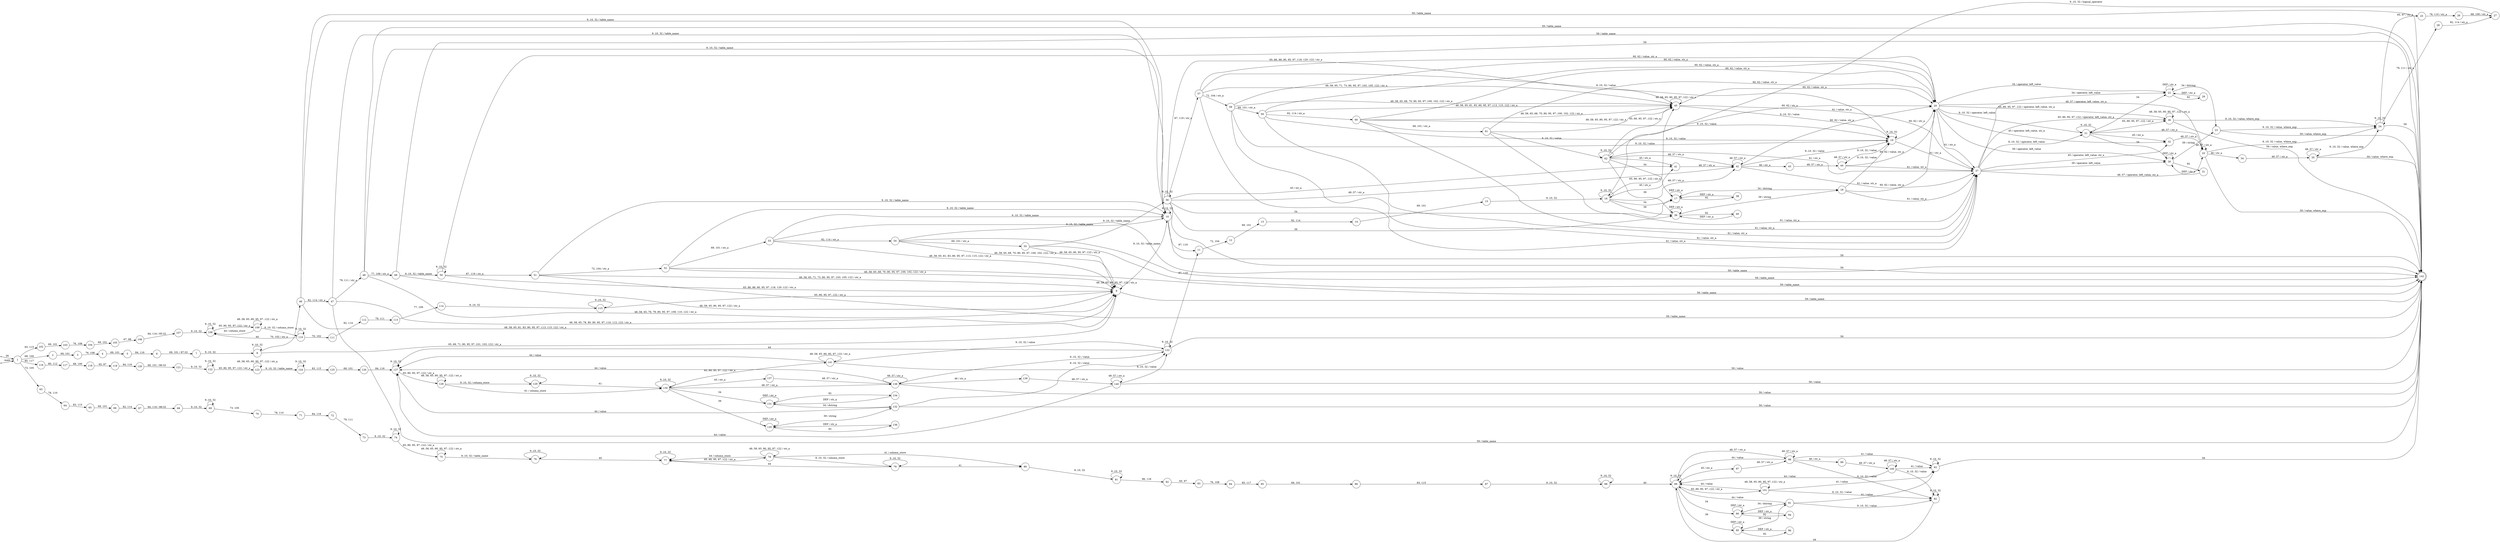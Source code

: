 digraph ragel {
	rankdir=LR;
	node [ shape = point ];
	ENTRY;
	en_1;
	node [ shape = circle, height = 0.2 ];
	node [ fixedsize = true, height = 0.65, shape = doublecircle ];
	142;
	node [ shape = circle ];
	1 -> 2 [ label = "68, 100" ];
	1 -> 63 [ label = "73, 105" ];
	1 -> 102 [ label = "83, 115" ];
	1 -> 116 [ label = "85, 117" ];
	2 -> 3 [ label = "69, 101" ];
	3 -> 4 [ label = "76, 108" ];
	4 -> 5 [ label = "69, 101" ];
	5 -> 6 [ label = "84, 116" ];
	6 -> 7 [ label = "69, 101 / 87:32" ];
	7 -> 8 [ label = "9..10, 32" ];
	8 -> 8 [ label = "9..10, 32" ];
	8 -> 9 [ label = "65..69, 71..90, 95, 97..101, 103..122 / str_a" ];
	8 -> 46 [ label = "70, 102 / str_a" ];
	9 -> 10 [ label = "9..10, 32 / table_name" ];
	9 -> 9 [ label = "48..58, 65..90, 95, 97..122 / str_a" ];
	9 -> 142 [ label = "59 / table_name" ];
	10 -> 10 [ label = "9..10, 32" ];
	10 -> 142 [ label = "59" ];
	10 -> 11 [ label = "87, 119" ];
	11 -> 12 [ label = "72, 104" ];
	12 -> 13 [ label = "69, 101" ];
	13 -> 14 [ label = "82, 114" ];
	14 -> 15 [ label = "69, 101" ];
	15 -> 16 [ label = "9..10, 32" ];
	16 -> 16 [ label = "9..10, 32" ];
	16 -> 17 [ label = "34" ];
	16 -> 39 [ label = "39" ];
	16 -> 41 [ label = "45 / str_a" ];
	16 -> 42 [ label = "48..57 / str_a" ];
	16 -> 45 [ label = "65..90, 95, 97..122 / str_a" ];
	17 -> 18 [ label = "34 / dstring" ];
	17 -> 38 [ label = "92" ];
	17 -> 17 [ label = "DEF / str_a" ];
	18 -> 19 [ label = "9..10, 32 / value" ];
	18 -> 20 [ label = "60, 62 / value, str_a" ];
	18 -> 37 [ label = "61 / value, str_a" ];
	19 -> 19 [ label = "9..10, 32" ];
	19 -> 20 [ label = "60, 62 / str_a" ];
	19 -> 37 [ label = "61 / str_a" ];
	20 -> 21 [ label = "9..10, 32 / operator, left_value" ];
	20 -> 22 [ label = "34 / operator, left_value" ];
	20 -> 30 [ label = "39 / operator, left_value" ];
	20 -> 32 [ label = "45 / operator, left_value, str_a" ];
	20 -> 33 [ label = "48..57 / operator, left_value, str_a" ];
	20 -> 37 [ label = "61 / str_a" ];
	20 -> 36 [ label = "65..90, 95, 97..122 / operator, left_value, str_a" ];
	21 -> 21 [ label = "9..10, 32" ];
	21 -> 22 [ label = "34" ];
	21 -> 30 [ label = "39" ];
	21 -> 32 [ label = "45 / str_a" ];
	21 -> 33 [ label = "48..57 / str_a" ];
	21 -> 36 [ label = "65..90, 95, 97..122 / str_a" ];
	22 -> 23 [ label = "34 / dstring" ];
	22 -> 29 [ label = "92" ];
	22 -> 22 [ label = "DEF / str_a" ];
	23 -> 24 [ label = "9..10, 32 / value, where_exp" ];
	23 -> 142 [ label = "59 / value, where_exp" ];
	24 -> 24 [ label = "9..10, 32" ];
	24 -> 142 [ label = "59" ];
	24 -> 25 [ label = "65, 97 / str_a" ];
	24 -> 28 [ label = "79, 111 / str_a" ];
	25 -> 26 [ label = "78, 110 / str_a" ];
	26 -> 27 [ label = "68, 100 / str_a" ];
	27 -> 16 [ label = "9..10, 32 / logical_operator" ];
	28 -> 27 [ label = "82, 114 / str_a" ];
	29 -> 22 [ label = "DEF / str_a" ];
	30 -> 23 [ label = "39 / string" ];
	30 -> 31 [ label = "92" ];
	30 -> 30 [ label = "DEF / str_a" ];
	31 -> 30 [ label = "DEF / str_a" ];
	32 -> 33 [ label = "48..57 / str_a" ];
	33 -> 24 [ label = "9..10, 32 / value, where_exp" ];
	33 -> 34 [ label = "46 / str_a" ];
	33 -> 33 [ label = "48..57 / str_a" ];
	33 -> 142 [ label = "59 / value, where_exp" ];
	34 -> 35 [ label = "48..57 / str_a" ];
	35 -> 24 [ label = "9..10, 32 / value, where_exp" ];
	35 -> 35 [ label = "48..57 / str_a" ];
	35 -> 142 [ label = "59 / value, where_exp" ];
	36 -> 24 [ label = "9..10, 32 / value, where_exp" ];
	36 -> 36 [ label = "48..58, 65..90, 95, 97..122 / str_a" ];
	36 -> 142 [ label = "59 / value, where_exp" ];
	37 -> 21 [ label = "9..10, 32 / operator, left_value" ];
	37 -> 22 [ label = "34 / operator, left_value" ];
	37 -> 30 [ label = "39 / operator, left_value" ];
	37 -> 32 [ label = "45 / operator, left_value, str_a" ];
	37 -> 33 [ label = "48..57 / operator, left_value, str_a" ];
	37 -> 36 [ label = "65..90, 95, 97..122 / operator, left_value, str_a" ];
	38 -> 17 [ label = "DEF / str_a" ];
	39 -> 18 [ label = "39 / string" ];
	39 -> 40 [ label = "92" ];
	39 -> 39 [ label = "DEF / str_a" ];
	40 -> 39 [ label = "DEF / str_a" ];
	41 -> 42 [ label = "48..57 / str_a" ];
	42 -> 19 [ label = "9..10, 32 / value" ];
	42 -> 43 [ label = "46 / str_a" ];
	42 -> 42 [ label = "48..57 / str_a" ];
	42 -> 20 [ label = "60, 62 / value, str_a" ];
	42 -> 37 [ label = "61 / value, str_a" ];
	43 -> 44 [ label = "48..57 / str_a" ];
	44 -> 19 [ label = "9..10, 32 / value" ];
	44 -> 44 [ label = "48..57 / str_a" ];
	44 -> 20 [ label = "60, 62 / value, str_a" ];
	44 -> 37 [ label = "61 / value, str_a" ];
	45 -> 19 [ label = "9..10, 32 / value" ];
	45 -> 45 [ label = "48..58, 65..90, 95, 97..122 / str_a" ];
	45 -> 20 [ label = "60, 62 / value, str_a" ];
	45 -> 37 [ label = "61 / value, str_a" ];
	46 -> 10 [ label = "9..10, 32 / table_name" ];
	46 -> 9 [ label = "48..58, 65..81, 83..90, 95, 97..113, 115..122 / str_a" ];
	46 -> 142 [ label = "59 / table_name" ];
	46 -> 47 [ label = "82, 114 / str_a" ];
	47 -> 10 [ label = "9..10, 32 / table_name" ];
	47 -> 9 [ label = "48..58, 65..78, 80..90, 95, 97..110, 112..122 / str_a" ];
	47 -> 142 [ label = "59 / table_name" ];
	47 -> 48 [ label = "79, 111 / str_a" ];
	48 -> 10 [ label = "9..10, 32 / table_name" ];
	48 -> 9 [ label = "48..58, 65..76, 78..90, 95, 97..108, 110..122 / str_a" ];
	48 -> 142 [ label = "59 / table_name" ];
	48 -> 49 [ label = "77, 109 / str_a" ];
	49 -> 50 [ label = "9..10, 32 / table_name" ];
	49 -> 9 [ label = "48..58, 65..90, 95, 97..122 / str_a" ];
	49 -> 142 [ label = "59 / table_name" ];
	50 -> 50 [ label = "9..10, 32" ];
	50 -> 142 [ label = "59" ];
	50 -> 9 [ label = "65..86, 88..90, 95, 97..118, 120..122 / str_a" ];
	50 -> 51 [ label = "87, 119 / str_a" ];
	51 -> 10 [ label = "9..10, 32 / table_name" ];
	51 -> 9 [ label = "48..58, 65..71, 73..90, 95, 97..103, 105..122 / str_a" ];
	51 -> 142 [ label = "59 / table_name" ];
	51 -> 52 [ label = "72, 104 / str_a" ];
	52 -> 10 [ label = "9..10, 32 / table_name" ];
	52 -> 9 [ label = "48..58, 65..68, 70..90, 95, 97..100, 102..122 / str_a" ];
	52 -> 142 [ label = "59 / table_name" ];
	52 -> 53 [ label = "69, 101 / str_a" ];
	53 -> 10 [ label = "9..10, 32 / table_name" ];
	53 -> 9 [ label = "48..58, 65..81, 83..90, 95, 97..113, 115..122 / str_a" ];
	53 -> 142 [ label = "59 / table_name" ];
	53 -> 54 [ label = "82, 114 / str_a" ];
	54 -> 10 [ label = "9..10, 32 / table_name" ];
	54 -> 9 [ label = "48..58, 65..68, 70..90, 95, 97..100, 102..122 / str_a" ];
	54 -> 142 [ label = "59 / table_name" ];
	54 -> 55 [ label = "69, 101 / str_a" ];
	55 -> 56 [ label = "9..10, 32 / table_name" ];
	55 -> 9 [ label = "48..58, 65..90, 95, 97..122 / str_a" ];
	55 -> 142 [ label = "59 / table_name" ];
	56 -> 56 [ label = "9..10, 32" ];
	56 -> 17 [ label = "34" ];
	56 -> 39 [ label = "39" ];
	56 -> 41 [ label = "45 / str_a" ];
	56 -> 42 [ label = "48..57 / str_a" ];
	56 -> 142 [ label = "59" ];
	56 -> 45 [ label = "65..86, 88..90, 95, 97..118, 120..122 / str_a" ];
	56 -> 57 [ label = "87, 119 / str_a" ];
	57 -> 19 [ label = "9..10, 32 / value" ];
	57 -> 45 [ label = "48..58, 65..71, 73..90, 95, 97..103, 105..122 / str_a" ];
	57 -> 20 [ label = "60, 62 / value, str_a" ];
	57 -> 37 [ label = "61 / value, str_a" ];
	57 -> 58 [ label = "72, 104 / str_a" ];
	58 -> 19 [ label = "9..10, 32 / value" ];
	58 -> 45 [ label = "48..58, 65..68, 70..90, 95, 97..100, 102..122 / str_a" ];
	58 -> 20 [ label = "60, 62 / value, str_a" ];
	58 -> 37 [ label = "61 / value, str_a" ];
	58 -> 59 [ label = "69, 101 / str_a" ];
	59 -> 19 [ label = "9..10, 32 / value" ];
	59 -> 45 [ label = "48..58, 65..81, 83..90, 95, 97..113, 115..122 / str_a" ];
	59 -> 20 [ label = "60, 62 / value, str_a" ];
	59 -> 37 [ label = "61 / value, str_a" ];
	59 -> 60 [ label = "82, 114 / str_a" ];
	60 -> 19 [ label = "9..10, 32 / value" ];
	60 -> 45 [ label = "48..58, 65..68, 70..90, 95, 97..100, 102..122 / str_a" ];
	60 -> 20 [ label = "60, 62 / value, str_a" ];
	60 -> 37 [ label = "61 / value, str_a" ];
	60 -> 61 [ label = "69, 101 / str_a" ];
	61 -> 62 [ label = "9..10, 32 / value" ];
	61 -> 45 [ label = "48..58, 65..90, 95, 97..122 / str_a" ];
	61 -> 20 [ label = "60, 62 / value, str_a" ];
	61 -> 37 [ label = "61 / value, str_a" ];
	62 -> 62 [ label = "9..10, 32" ];
	62 -> 17 [ label = "34" ];
	62 -> 39 [ label = "39" ];
	62 -> 41 [ label = "45 / str_a" ];
	62 -> 42 [ label = "48..57 / str_a" ];
	62 -> 20 [ label = "60, 62 / str_a" ];
	62 -> 37 [ label = "61 / str_a" ];
	62 -> 45 [ label = "65..90, 95, 97..122 / str_a" ];
	63 -> 64 [ label = "78, 110" ];
	64 -> 65 [ label = "83, 115" ];
	65 -> 66 [ label = "69, 101" ];
	66 -> 67 [ label = "82, 114" ];
	67 -> 68 [ label = "84, 116 / 88:32" ];
	68 -> 69 [ label = "9..10, 32" ];
	69 -> 69 [ label = "9..10, 32" ];
	69 -> 70 [ label = "73, 105" ];
	70 -> 71 [ label = "78, 110" ];
	71 -> 72 [ label = "84, 116" ];
	72 -> 73 [ label = "79, 111" ];
	73 -> 74 [ label = "9..10, 32" ];
	74 -> 74 [ label = "9..10, 32" ];
	74 -> 75 [ label = "65..90, 95, 97..122 / str_a" ];
	75 -> 76 [ label = "9..10, 32 / table_name" ];
	75 -> 75 [ label = "48..58, 65..90, 95, 97..122 / str_a" ];
	76 -> 76 [ label = "9..10, 32" ];
	76 -> 77 [ label = "40" ];
	77 -> 77 [ label = "9..10, 32" ];
	77 -> 78 [ label = "65..90, 95, 97..122 / str_a" ];
	78 -> 79 [ label = "9..10, 32 / column_store" ];
	78 -> 80 [ label = "41 / column_store" ];
	78 -> 77 [ label = "44 / column_store" ];
	78 -> 78 [ label = "48..58, 65..90, 95, 97..122 / str_a" ];
	79 -> 79 [ label = "9..10, 32" ];
	79 -> 80 [ label = "41" ];
	79 -> 77 [ label = "44" ];
	80 -> 81 [ label = "9..10, 32" ];
	81 -> 81 [ label = "9..10, 32" ];
	81 -> 82 [ label = "86, 118" ];
	82 -> 83 [ label = "65, 97" ];
	83 -> 84 [ label = "76, 108" ];
	84 -> 85 [ label = "85, 117" ];
	85 -> 86 [ label = "69, 101" ];
	86 -> 87 [ label = "83, 115" ];
	87 -> 88 [ label = "9..10, 32" ];
	88 -> 88 [ label = "9..10, 32" ];
	88 -> 89 [ label = "40" ];
	89 -> 89 [ label = "9..10, 32" ];
	89 -> 90 [ label = "34" ];
	89 -> 95 [ label = "39" ];
	89 -> 97 [ label = "45 / str_a" ];
	89 -> 98 [ label = "48..57 / str_a" ];
	89 -> 101 [ label = "65..90, 95, 97..122 / str_a" ];
	90 -> 91 [ label = "34 / dstring" ];
	90 -> 94 [ label = "92" ];
	90 -> 90 [ label = "DEF / str_a" ];
	91 -> 92 [ label = "9..10, 32 / value" ];
	91 -> 93 [ label = "41 / value" ];
	91 -> 89 [ label = "44 / value" ];
	92 -> 92 [ label = "9..10, 32" ];
	92 -> 89 [ label = "44" ];
	93 -> 93 [ label = "9..10, 32" ];
	93 -> 142 [ label = "59" ];
	94 -> 90 [ label = "DEF / str_a" ];
	95 -> 91 [ label = "39 / string" ];
	95 -> 96 [ label = "92" ];
	95 -> 95 [ label = "DEF / str_a" ];
	96 -> 95 [ label = "DEF / str_a" ];
	97 -> 98 [ label = "48..57 / str_a" ];
	98 -> 92 [ label = "9..10, 32 / value" ];
	98 -> 93 [ label = "41 / value" ];
	98 -> 89 [ label = "44 / value" ];
	98 -> 99 [ label = "46 / str_a" ];
	98 -> 98 [ label = "48..57 / str_a" ];
	99 -> 100 [ label = "48..57 / str_a" ];
	100 -> 92 [ label = "9..10, 32 / value" ];
	100 -> 93 [ label = "41 / value" ];
	100 -> 89 [ label = "44 / value" ];
	100 -> 100 [ label = "48..57 / str_a" ];
	101 -> 92 [ label = "9..10, 32 / value" ];
	101 -> 93 [ label = "41 / value" ];
	101 -> 89 [ label = "44 / value" ];
	101 -> 101 [ label = "48..58, 65..90, 95, 97..122 / str_a" ];
	102 -> 103 [ label = "69, 101" ];
	103 -> 104 [ label = "76, 108" ];
	104 -> 105 [ label = "69, 101" ];
	105 -> 106 [ label = "67, 99" ];
	106 -> 107 [ label = "84, 116 / 85:32" ];
	107 -> 108 [ label = "9..10, 32" ];
	108 -> 108 [ label = "9..10, 32" ];
	108 -> 109 [ label = "65..90, 95, 97..122 / str_a" ];
	109 -> 110 [ label = "9..10, 32 / column_store" ];
	109 -> 108 [ label = "44 / column_store" ];
	109 -> 109 [ label = "48..58, 65..90, 95, 97..122 / str_a" ];
	110 -> 110 [ label = "9..10, 32" ];
	110 -> 108 [ label = "44" ];
	110 -> 111 [ label = "70, 102" ];
	111 -> 112 [ label = "82, 114" ];
	112 -> 113 [ label = "79, 111" ];
	113 -> 114 [ label = "77, 109" ];
	114 -> 115 [ label = "9..10, 32" ];
	115 -> 115 [ label = "9..10, 32" ];
	115 -> 9 [ label = "65..90, 95, 97..122 / str_a" ];
	116 -> 117 [ label = "80, 112" ];
	117 -> 118 [ label = "68, 100" ];
	118 -> 119 [ label = "65, 97" ];
	119 -> 120 [ label = "84, 116" ];
	120 -> 121 [ label = "69, 101 / 86:32" ];
	121 -> 122 [ label = "9..10, 32" ];
	122 -> 122 [ label = "9..10, 32" ];
	122 -> 123 [ label = "65..90, 95, 97..122 / str_a" ];
	123 -> 124 [ label = "9..10, 32 / table_name" ];
	123 -> 123 [ label = "48..58, 65..90, 95, 97..122 / str_a" ];
	124 -> 124 [ label = "9..10, 32" ];
	124 -> 125 [ label = "83, 115" ];
	125 -> 126 [ label = "69, 101" ];
	126 -> 127 [ label = "84, 116" ];
	127 -> 127 [ label = "9..10, 32" ];
	127 -> 128 [ label = "65..90, 95, 97..122 / str_a" ];
	128 -> 129 [ label = "9..10, 32 / column_store" ];
	128 -> 128 [ label = "48..58, 65..90, 95, 97..122 / str_a" ];
	128 -> 130 [ label = "61 / column_store" ];
	129 -> 129 [ label = "9..10, 32" ];
	129 -> 130 [ label = "61" ];
	130 -> 130 [ label = "9..10, 32" ];
	130 -> 131 [ label = "34" ];
	130 -> 135 [ label = "39" ];
	130 -> 137 [ label = "45 / str_a" ];
	130 -> 138 [ label = "48..57 / str_a" ];
	130 -> 141 [ label = "65..90, 95, 97..122 / str_a" ];
	131 -> 132 [ label = "34 / dstring" ];
	131 -> 134 [ label = "92" ];
	131 -> 131 [ label = "DEF / str_a" ];
	132 -> 133 [ label = "9..10, 32 / value" ];
	132 -> 127 [ label = "44 / value" ];
	132 -> 142 [ label = "59 / value" ];
	133 -> 133 [ label = "9..10, 32" ];
	133 -> 127 [ label = "44" ];
	133 -> 142 [ label = "59" ];
	133 -> 11 [ label = "87, 119" ];
	134 -> 131 [ label = "DEF / str_a" ];
	135 -> 132 [ label = "39 / string" ];
	135 -> 136 [ label = "92" ];
	135 -> 135 [ label = "DEF / str_a" ];
	136 -> 135 [ label = "DEF / str_a" ];
	137 -> 138 [ label = "48..57 / str_a" ];
	138 -> 133 [ label = "9..10, 32 / value" ];
	138 -> 127 [ label = "44 / value" ];
	138 -> 139 [ label = "46 / str_a" ];
	138 -> 138 [ label = "48..57 / str_a" ];
	138 -> 142 [ label = "59 / value" ];
	139 -> 140 [ label = "48..57 / str_a" ];
	140 -> 133 [ label = "9..10, 32 / value" ];
	140 -> 127 [ label = "44 / value" ];
	140 -> 140 [ label = "48..57 / str_a" ];
	140 -> 142 [ label = "59 / value" ];
	141 -> 133 [ label = "9..10, 32 / value" ];
	141 -> 127 [ label = "44 / value" ];
	141 -> 141 [ label = "48..58, 65..90, 95, 97..122 / str_a" ];
	141 -> 142 [ label = "59 / value" ];
	ENTRY -> 1 [ label = "IN" ];
	en_1 -> 1 [ label = "main" ];
}
